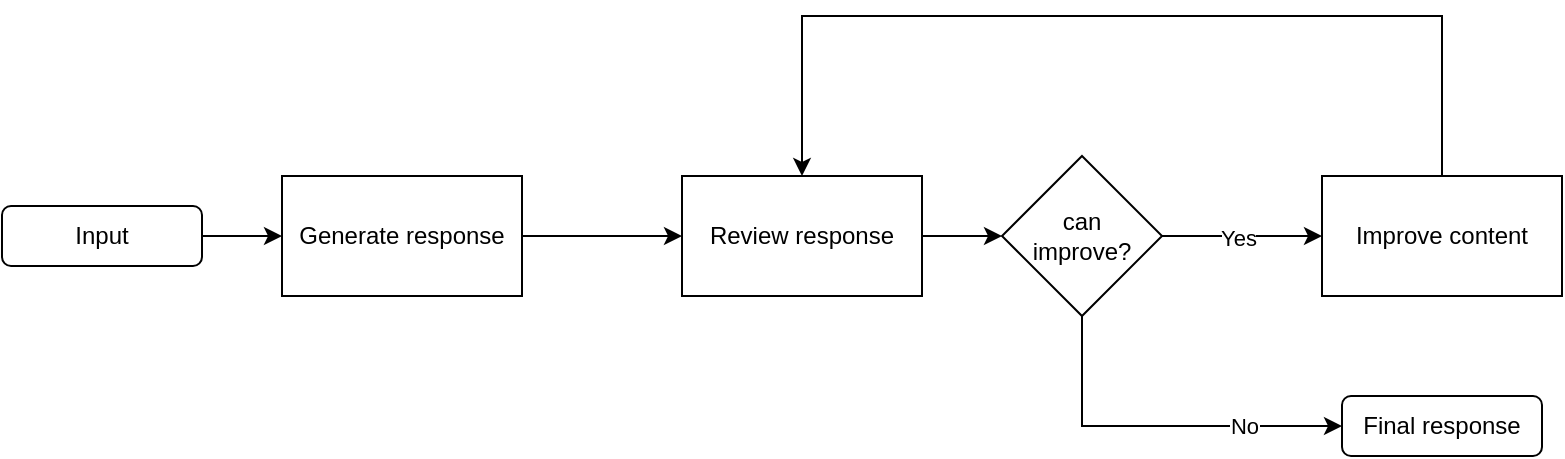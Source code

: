 <mxfile version="24.7.5">
  <diagram name="Page-1" id="aVZFhbfy4G75VK8VD-a_">
    <mxGraphModel dx="1242" dy="820" grid="1" gridSize="10" guides="1" tooltips="1" connect="1" arrows="1" fold="1" page="1" pageScale="1" pageWidth="1654" pageHeight="1169" math="0" shadow="0">
      <root>
        <mxCell id="0" />
        <mxCell id="1" parent="0" />
        <mxCell id="yYIdH99bXLI75fuvd7w9-3" style="edgeStyle=orthogonalEdgeStyle;rounded=0;orthogonalLoop=1;jettySize=auto;html=1;entryX=0;entryY=0.5;entryDx=0;entryDy=0;" edge="1" parent="1" source="yYIdH99bXLI75fuvd7w9-1" target="yYIdH99bXLI75fuvd7w9-2">
          <mxGeometry relative="1" as="geometry" />
        </mxCell>
        <mxCell id="yYIdH99bXLI75fuvd7w9-1" value="Generate response" style="rounded=0;whiteSpace=wrap;html=1;" vertex="1" parent="1">
          <mxGeometry x="400" y="280" width="120" height="60" as="geometry" />
        </mxCell>
        <mxCell id="yYIdH99bXLI75fuvd7w9-13" style="edgeStyle=orthogonalEdgeStyle;rounded=0;orthogonalLoop=1;jettySize=auto;html=1;entryX=0;entryY=0.5;entryDx=0;entryDy=0;" edge="1" parent="1" source="yYIdH99bXLI75fuvd7w9-2" target="yYIdH99bXLI75fuvd7w9-12">
          <mxGeometry relative="1" as="geometry" />
        </mxCell>
        <mxCell id="yYIdH99bXLI75fuvd7w9-2" value="Review response" style="rounded=0;whiteSpace=wrap;html=1;" vertex="1" parent="1">
          <mxGeometry x="600" y="280" width="120" height="60" as="geometry" />
        </mxCell>
        <mxCell id="yYIdH99bXLI75fuvd7w9-15" style="edgeStyle=orthogonalEdgeStyle;rounded=0;orthogonalLoop=1;jettySize=auto;html=1;entryX=0.5;entryY=0;entryDx=0;entryDy=0;exitX=0.5;exitY=0;exitDx=0;exitDy=0;" edge="1" parent="1" source="yYIdH99bXLI75fuvd7w9-4" target="yYIdH99bXLI75fuvd7w9-2">
          <mxGeometry relative="1" as="geometry">
            <Array as="points">
              <mxPoint x="980" y="200" />
              <mxPoint x="660" y="200" />
            </Array>
          </mxGeometry>
        </mxCell>
        <mxCell id="yYIdH99bXLI75fuvd7w9-4" value="Improve content" style="rounded=0;whiteSpace=wrap;html=1;" vertex="1" parent="1">
          <mxGeometry x="920" y="280" width="120" height="60" as="geometry" />
        </mxCell>
        <mxCell id="yYIdH99bXLI75fuvd7w9-10" style="edgeStyle=orthogonalEdgeStyle;rounded=0;orthogonalLoop=1;jettySize=auto;html=1;entryX=0;entryY=0.5;entryDx=0;entryDy=0;" edge="1" parent="1" source="yYIdH99bXLI75fuvd7w9-9" target="yYIdH99bXLI75fuvd7w9-1">
          <mxGeometry relative="1" as="geometry" />
        </mxCell>
        <mxCell id="yYIdH99bXLI75fuvd7w9-9" value="Input" style="rounded=1;whiteSpace=wrap;html=1;" vertex="1" parent="1">
          <mxGeometry x="260" y="295" width="100" height="30" as="geometry" />
        </mxCell>
        <mxCell id="yYIdH99bXLI75fuvd7w9-11" value="Final response" style="rounded=1;whiteSpace=wrap;html=1;" vertex="1" parent="1">
          <mxGeometry x="930" y="390" width="100" height="30" as="geometry" />
        </mxCell>
        <mxCell id="yYIdH99bXLI75fuvd7w9-14" style="edgeStyle=orthogonalEdgeStyle;rounded=0;orthogonalLoop=1;jettySize=auto;html=1;entryX=0;entryY=0.5;entryDx=0;entryDy=0;" edge="1" parent="1" source="yYIdH99bXLI75fuvd7w9-12" target="yYIdH99bXLI75fuvd7w9-4">
          <mxGeometry relative="1" as="geometry" />
        </mxCell>
        <mxCell id="yYIdH99bXLI75fuvd7w9-18" value="Yes" style="edgeLabel;html=1;align=center;verticalAlign=middle;resizable=0;points=[];" vertex="1" connectable="0" parent="yYIdH99bXLI75fuvd7w9-14">
          <mxGeometry x="-0.05" y="-1" relative="1" as="geometry">
            <mxPoint as="offset" />
          </mxGeometry>
        </mxCell>
        <mxCell id="yYIdH99bXLI75fuvd7w9-16" style="edgeStyle=orthogonalEdgeStyle;rounded=0;orthogonalLoop=1;jettySize=auto;html=1;entryX=0;entryY=0.5;entryDx=0;entryDy=0;exitX=0.5;exitY=1;exitDx=0;exitDy=0;" edge="1" parent="1" source="yYIdH99bXLI75fuvd7w9-12" target="yYIdH99bXLI75fuvd7w9-11">
          <mxGeometry relative="1" as="geometry" />
        </mxCell>
        <mxCell id="yYIdH99bXLI75fuvd7w9-17" value="No" style="edgeLabel;html=1;align=center;verticalAlign=middle;resizable=0;points=[];" vertex="1" connectable="0" parent="yYIdH99bXLI75fuvd7w9-16">
          <mxGeometry x="-0.022" y="-1" relative="1" as="geometry">
            <mxPoint x="45" y="-1" as="offset" />
          </mxGeometry>
        </mxCell>
        <mxCell id="yYIdH99bXLI75fuvd7w9-12" value="can&lt;div&gt;improve?&lt;/div&gt;" style="rhombus;whiteSpace=wrap;html=1;" vertex="1" parent="1">
          <mxGeometry x="760" y="270" width="80" height="80" as="geometry" />
        </mxCell>
      </root>
    </mxGraphModel>
  </diagram>
</mxfile>
